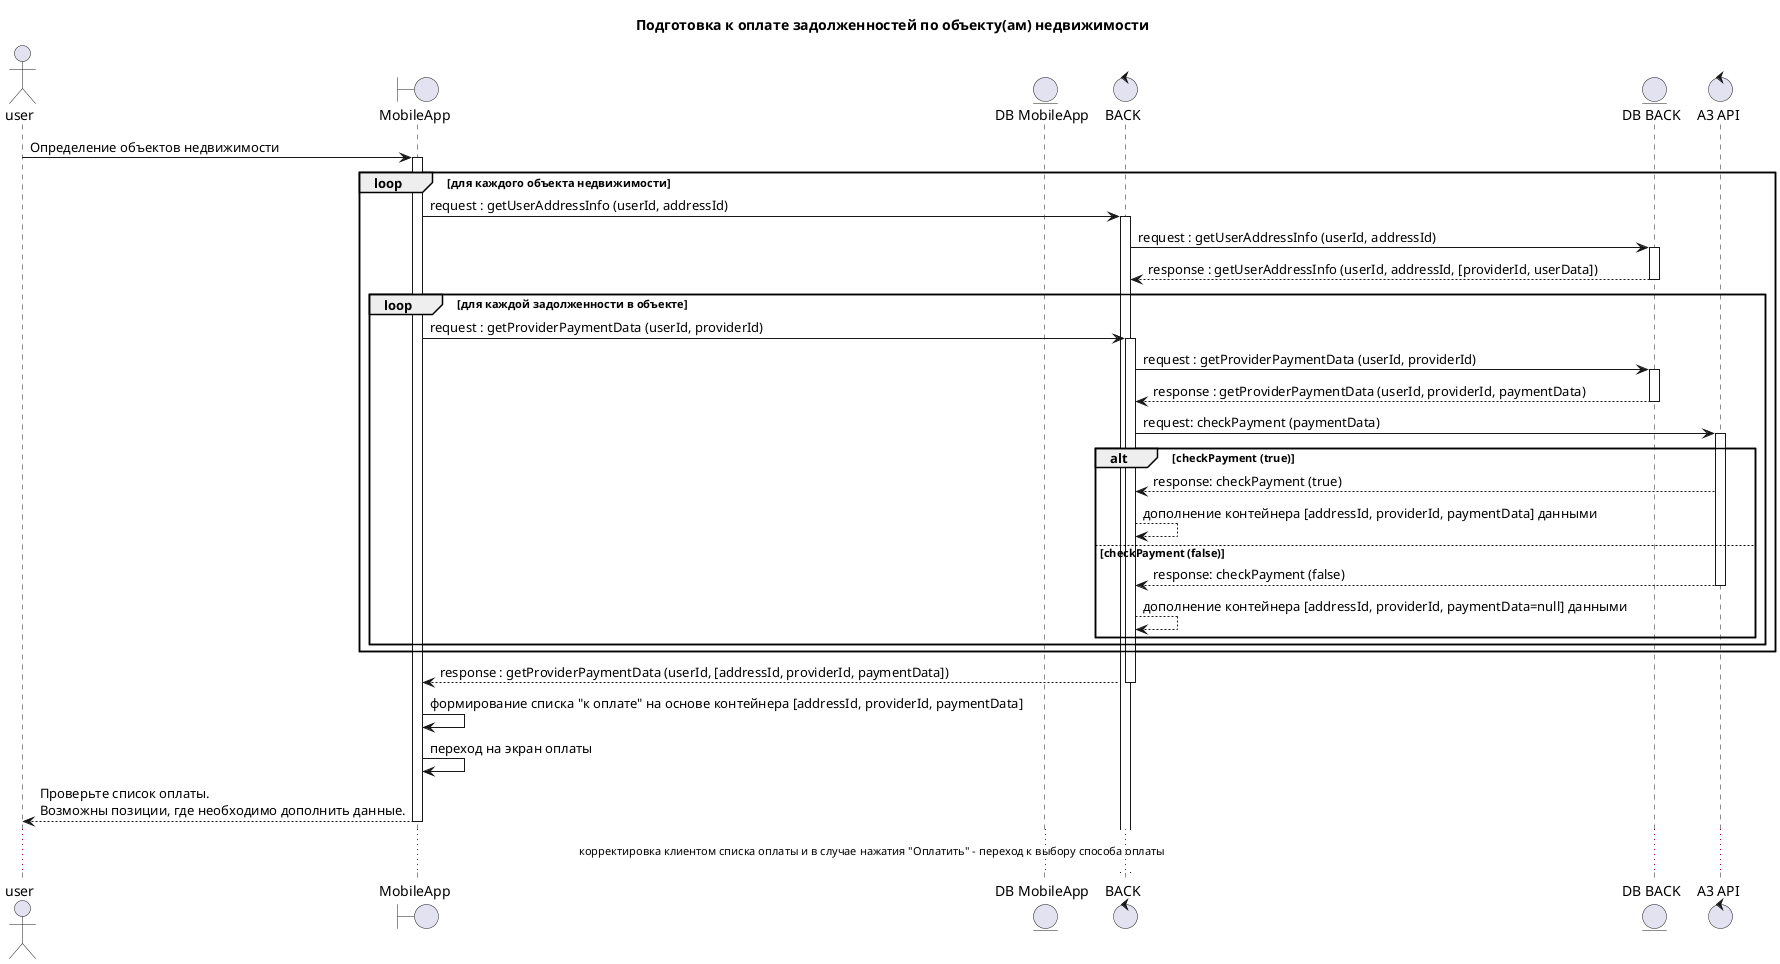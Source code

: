 @startuml
title "Подготовка к оплате задолженностей по объекту(ам) недвижимости"
actor user
boundary "MobileApp" as mobapp
entity "DB MobileApp" as dbmob
control "BACK" as back
entity "DB BACK" as db
control "A3 API" as a3

user -> mobapp : Определение объектов недвижимости

loop для каждого объекта недвижимости

activate mobapp
    mobapp -> back : request : getUserAddressInfo (userId, addressId)
    activate back
        back -> db : request : getUserAddressInfo (userId, addressId)
        activate db
            db --> back : response : getUserAddressInfo (userId, addressId, [providerId, userData])
        deactivate db



loop для каждой задолженности в объекте

    mobapp -> back : request : getProviderPaymentData (userId, providerId)
      activate back
          back -> db : request : getProviderPaymentData (userId, providerId)
          activate db
              db --> back : response : getProviderPaymentData (userId, providerId, paymentData)
          deactivate db
          back -> a3 : request: checkPayment (paymentData)
          activate a3
alt checkPayment (true)
              a3 --> back : response: checkPayment (true)
          back --> back : дополнение контейнера [addressId, providerId, paymentData] данными
else checkPayment (false)
              a3 --> back : response: checkPayment (false)
          deactivate a3

          back --> back : дополнение контейнера [addressId, providerId, paymentData=null] данными
end
end
end
          back --> mobapp : response : getProviderPaymentData (userId, [addressId, providerId, paymentData])
      deactivate back
      mobapp -> mobapp : формирование списка "к оплате" на основе контейнера [addressId, providerId, paymentData]
      mobapp -> mobapp : переход на экран оплаты
      mobapp --> user : Проверьте список оплаты.\nВозможны позиции, где необходимо дополнить данные.
deactivate mobapp

...корректировка клиентом списка оплаты и в случае нажатия "Оплатить" - переход к выбору способа оплаты...

@enduml
